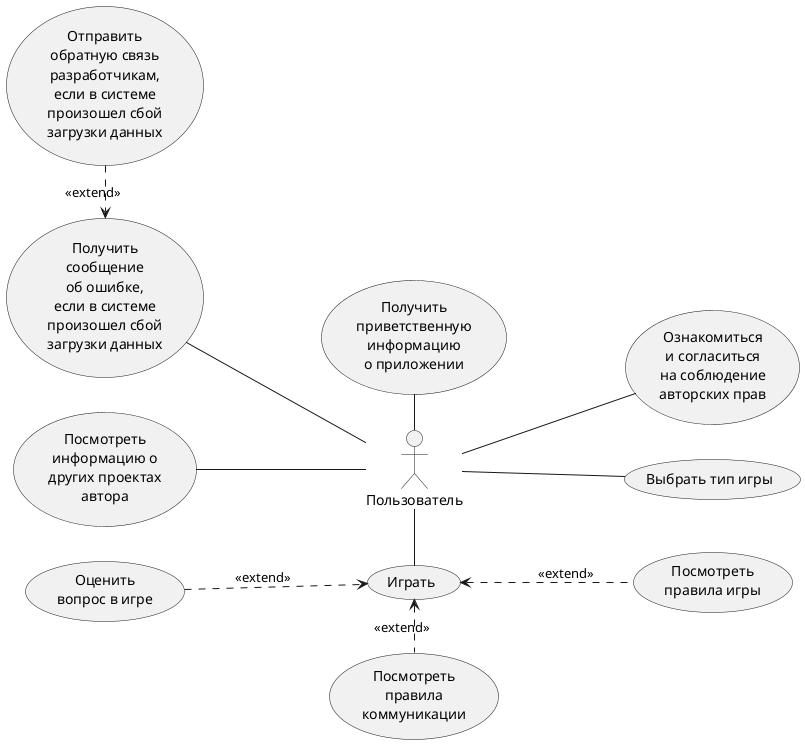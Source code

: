 @startuml Диаграмма прецедентов для роли "Пользователь"

left to right direction

:Пользователь: as User

'Знакомство с приложением
"Получить\nприветственную\nинформацию\nо приложении" as (AppGreetings)
"Ознакомиться\nи согласиться\nна соблюдение\nавторских прав" as (CopyRightAgreemnet)

User -left- AppGreetings
User -- CopyRightAgreemnet 


'Выбор игры и процесс игры
"Выбрать тип игры" as (ChooseGameType)
"Играть" as (PlayGame)
"Посмотреть\nправила игры" as (ShowGameRules)
"Посмотреть\nправила\nкоммуникации" as (ShowCommunicationRules)
"Оценить\nвопрос в игре" as (SetQuestionRating)

User -- ChooseGameType
User -right- PlayGame
PlayGame <.down. ShowGameRules : <<extend>>
PlayGame <.right. ShowCommunicationRules : <<extend>>
PlayGame <.up. SetQuestionRating : <<extend>>

'Остальные опции
"Посмотреть\nинформацию о\nдругих проектах\nавтора" as (ShowRelatedProjectsInfo)
"Получить\nсообщение\nоб ошибке,\nесли в системе\nпроизошел сбой\nзагрузки данных" as (ErrorMessage)
"Отправить\nобратную связь\nразработчикам,\nесли в системе\nпроизошел сбой\nзагрузки данных" as (SendErrorFeedback)

User -up- ShowRelatedProjectsInfo
User -up- ErrorMessage
ErrorMessage <.left. SendErrorFeedback : <<extend>>

@enduml